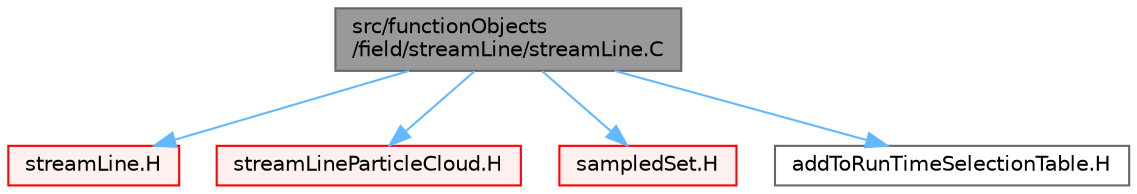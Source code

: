 digraph "src/functionObjects/field/streamLine/streamLine.C"
{
 // LATEX_PDF_SIZE
  bgcolor="transparent";
  edge [fontname=Helvetica,fontsize=10,labelfontname=Helvetica,labelfontsize=10];
  node [fontname=Helvetica,fontsize=10,shape=box,height=0.2,width=0.4];
  Node1 [id="Node000001",label="src/functionObjects\l/field/streamLine/streamLine.C",height=0.2,width=0.4,color="gray40", fillcolor="grey60", style="filled", fontcolor="black",tooltip=" "];
  Node1 -> Node2 [id="edge1_Node000001_Node000002",color="steelblue1",style="solid",tooltip=" "];
  Node2 [id="Node000002",label="streamLine.H",height=0.2,width=0.4,color="red", fillcolor="#FFF0F0", style="filled",URL="$streamLine_8H.html",tooltip=" "];
  Node1 -> Node425 [id="edge2_Node000001_Node000425",color="steelblue1",style="solid",tooltip=" "];
  Node425 [id="Node000425",label="streamLineParticleCloud.H",height=0.2,width=0.4,color="red", fillcolor="#FFF0F0", style="filled",URL="$streamLineParticleCloud_8H.html",tooltip=" "];
  Node1 -> Node453 [id="edge3_Node000001_Node000453",color="steelblue1",style="solid",tooltip=" "];
  Node453 [id="Node000453",label="sampledSet.H",height=0.2,width=0.4,color="red", fillcolor="#FFF0F0", style="filled",URL="$sampledSet_8H.html",tooltip=" "];
  Node1 -> Node454 [id="edge4_Node000001_Node000454",color="steelblue1",style="solid",tooltip=" "];
  Node454 [id="Node000454",label="addToRunTimeSelectionTable.H",height=0.2,width=0.4,color="grey40", fillcolor="white", style="filled",URL="$addToRunTimeSelectionTable_8H.html",tooltip="Macros for easy insertion into run-time selection tables."];
}
